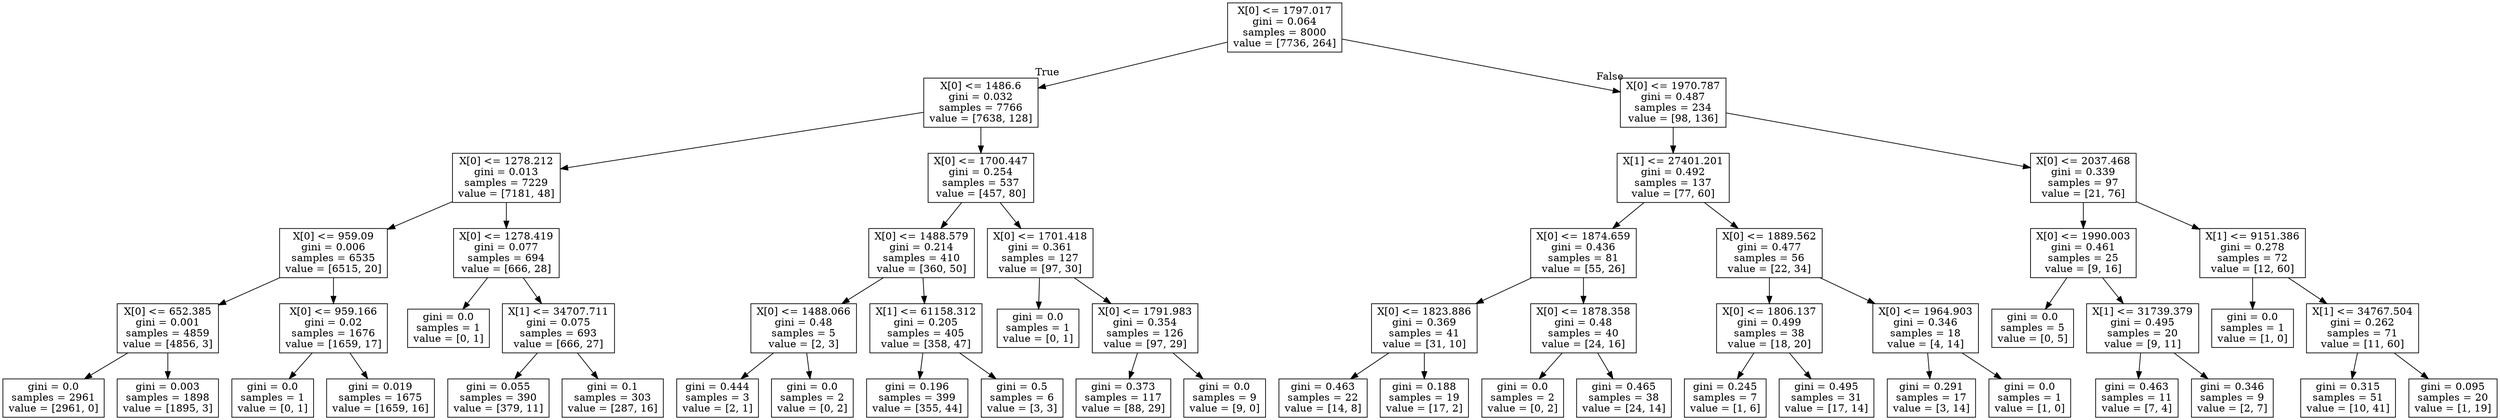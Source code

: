 digraph Tree {
node [shape=box] ;
0 [label="X[0] <= 1797.017\ngini = 0.064\nsamples = 8000\nvalue = [7736, 264]"] ;
1 [label="X[0] <= 1486.6\ngini = 0.032\nsamples = 7766\nvalue = [7638, 128]"] ;
0 -> 1 [labeldistance=2.5, labelangle=45, headlabel="True"] ;
2 [label="X[0] <= 1278.212\ngini = 0.013\nsamples = 7229\nvalue = [7181, 48]"] ;
1 -> 2 ;
3 [label="X[0] <= 959.09\ngini = 0.006\nsamples = 6535\nvalue = [6515, 20]"] ;
2 -> 3 ;
4 [label="X[0] <= 652.385\ngini = 0.001\nsamples = 4859\nvalue = [4856, 3]"] ;
3 -> 4 ;
5 [label="gini = 0.0\nsamples = 2961\nvalue = [2961, 0]"] ;
4 -> 5 ;
6 [label="gini = 0.003\nsamples = 1898\nvalue = [1895, 3]"] ;
4 -> 6 ;
7 [label="X[0] <= 959.166\ngini = 0.02\nsamples = 1676\nvalue = [1659, 17]"] ;
3 -> 7 ;
8 [label="gini = 0.0\nsamples = 1\nvalue = [0, 1]"] ;
7 -> 8 ;
9 [label="gini = 0.019\nsamples = 1675\nvalue = [1659, 16]"] ;
7 -> 9 ;
10 [label="X[0] <= 1278.419\ngini = 0.077\nsamples = 694\nvalue = [666, 28]"] ;
2 -> 10 ;
11 [label="gini = 0.0\nsamples = 1\nvalue = [0, 1]"] ;
10 -> 11 ;
12 [label="X[1] <= 34707.711\ngini = 0.075\nsamples = 693\nvalue = [666, 27]"] ;
10 -> 12 ;
13 [label="gini = 0.055\nsamples = 390\nvalue = [379, 11]"] ;
12 -> 13 ;
14 [label="gini = 0.1\nsamples = 303\nvalue = [287, 16]"] ;
12 -> 14 ;
15 [label="X[0] <= 1700.447\ngini = 0.254\nsamples = 537\nvalue = [457, 80]"] ;
1 -> 15 ;
16 [label="X[0] <= 1488.579\ngini = 0.214\nsamples = 410\nvalue = [360, 50]"] ;
15 -> 16 ;
17 [label="X[0] <= 1488.066\ngini = 0.48\nsamples = 5\nvalue = [2, 3]"] ;
16 -> 17 ;
18 [label="gini = 0.444\nsamples = 3\nvalue = [2, 1]"] ;
17 -> 18 ;
19 [label="gini = 0.0\nsamples = 2\nvalue = [0, 2]"] ;
17 -> 19 ;
20 [label="X[1] <= 61158.312\ngini = 0.205\nsamples = 405\nvalue = [358, 47]"] ;
16 -> 20 ;
21 [label="gini = 0.196\nsamples = 399\nvalue = [355, 44]"] ;
20 -> 21 ;
22 [label="gini = 0.5\nsamples = 6\nvalue = [3, 3]"] ;
20 -> 22 ;
23 [label="X[0] <= 1701.418\ngini = 0.361\nsamples = 127\nvalue = [97, 30]"] ;
15 -> 23 ;
24 [label="gini = 0.0\nsamples = 1\nvalue = [0, 1]"] ;
23 -> 24 ;
25 [label="X[0] <= 1791.983\ngini = 0.354\nsamples = 126\nvalue = [97, 29]"] ;
23 -> 25 ;
26 [label="gini = 0.373\nsamples = 117\nvalue = [88, 29]"] ;
25 -> 26 ;
27 [label="gini = 0.0\nsamples = 9\nvalue = [9, 0]"] ;
25 -> 27 ;
28 [label="X[0] <= 1970.787\ngini = 0.487\nsamples = 234\nvalue = [98, 136]"] ;
0 -> 28 [labeldistance=2.5, labelangle=-45, headlabel="False"] ;
29 [label="X[1] <= 27401.201\ngini = 0.492\nsamples = 137\nvalue = [77, 60]"] ;
28 -> 29 ;
30 [label="X[0] <= 1874.659\ngini = 0.436\nsamples = 81\nvalue = [55, 26]"] ;
29 -> 30 ;
31 [label="X[0] <= 1823.886\ngini = 0.369\nsamples = 41\nvalue = [31, 10]"] ;
30 -> 31 ;
32 [label="gini = 0.463\nsamples = 22\nvalue = [14, 8]"] ;
31 -> 32 ;
33 [label="gini = 0.188\nsamples = 19\nvalue = [17, 2]"] ;
31 -> 33 ;
34 [label="X[0] <= 1878.358\ngini = 0.48\nsamples = 40\nvalue = [24, 16]"] ;
30 -> 34 ;
35 [label="gini = 0.0\nsamples = 2\nvalue = [0, 2]"] ;
34 -> 35 ;
36 [label="gini = 0.465\nsamples = 38\nvalue = [24, 14]"] ;
34 -> 36 ;
37 [label="X[0] <= 1889.562\ngini = 0.477\nsamples = 56\nvalue = [22, 34]"] ;
29 -> 37 ;
38 [label="X[0] <= 1806.137\ngini = 0.499\nsamples = 38\nvalue = [18, 20]"] ;
37 -> 38 ;
39 [label="gini = 0.245\nsamples = 7\nvalue = [1, 6]"] ;
38 -> 39 ;
40 [label="gini = 0.495\nsamples = 31\nvalue = [17, 14]"] ;
38 -> 40 ;
41 [label="X[0] <= 1964.903\ngini = 0.346\nsamples = 18\nvalue = [4, 14]"] ;
37 -> 41 ;
42 [label="gini = 0.291\nsamples = 17\nvalue = [3, 14]"] ;
41 -> 42 ;
43 [label="gini = 0.0\nsamples = 1\nvalue = [1, 0]"] ;
41 -> 43 ;
44 [label="X[0] <= 2037.468\ngini = 0.339\nsamples = 97\nvalue = [21, 76]"] ;
28 -> 44 ;
45 [label="X[0] <= 1990.003\ngini = 0.461\nsamples = 25\nvalue = [9, 16]"] ;
44 -> 45 ;
46 [label="gini = 0.0\nsamples = 5\nvalue = [0, 5]"] ;
45 -> 46 ;
47 [label="X[1] <= 31739.379\ngini = 0.495\nsamples = 20\nvalue = [9, 11]"] ;
45 -> 47 ;
48 [label="gini = 0.463\nsamples = 11\nvalue = [7, 4]"] ;
47 -> 48 ;
49 [label="gini = 0.346\nsamples = 9\nvalue = [2, 7]"] ;
47 -> 49 ;
50 [label="X[1] <= 9151.386\ngini = 0.278\nsamples = 72\nvalue = [12, 60]"] ;
44 -> 50 ;
51 [label="gini = 0.0\nsamples = 1\nvalue = [1, 0]"] ;
50 -> 51 ;
52 [label="X[1] <= 34767.504\ngini = 0.262\nsamples = 71\nvalue = [11, 60]"] ;
50 -> 52 ;
53 [label="gini = 0.315\nsamples = 51\nvalue = [10, 41]"] ;
52 -> 53 ;
54 [label="gini = 0.095\nsamples = 20\nvalue = [1, 19]"] ;
52 -> 54 ;
}